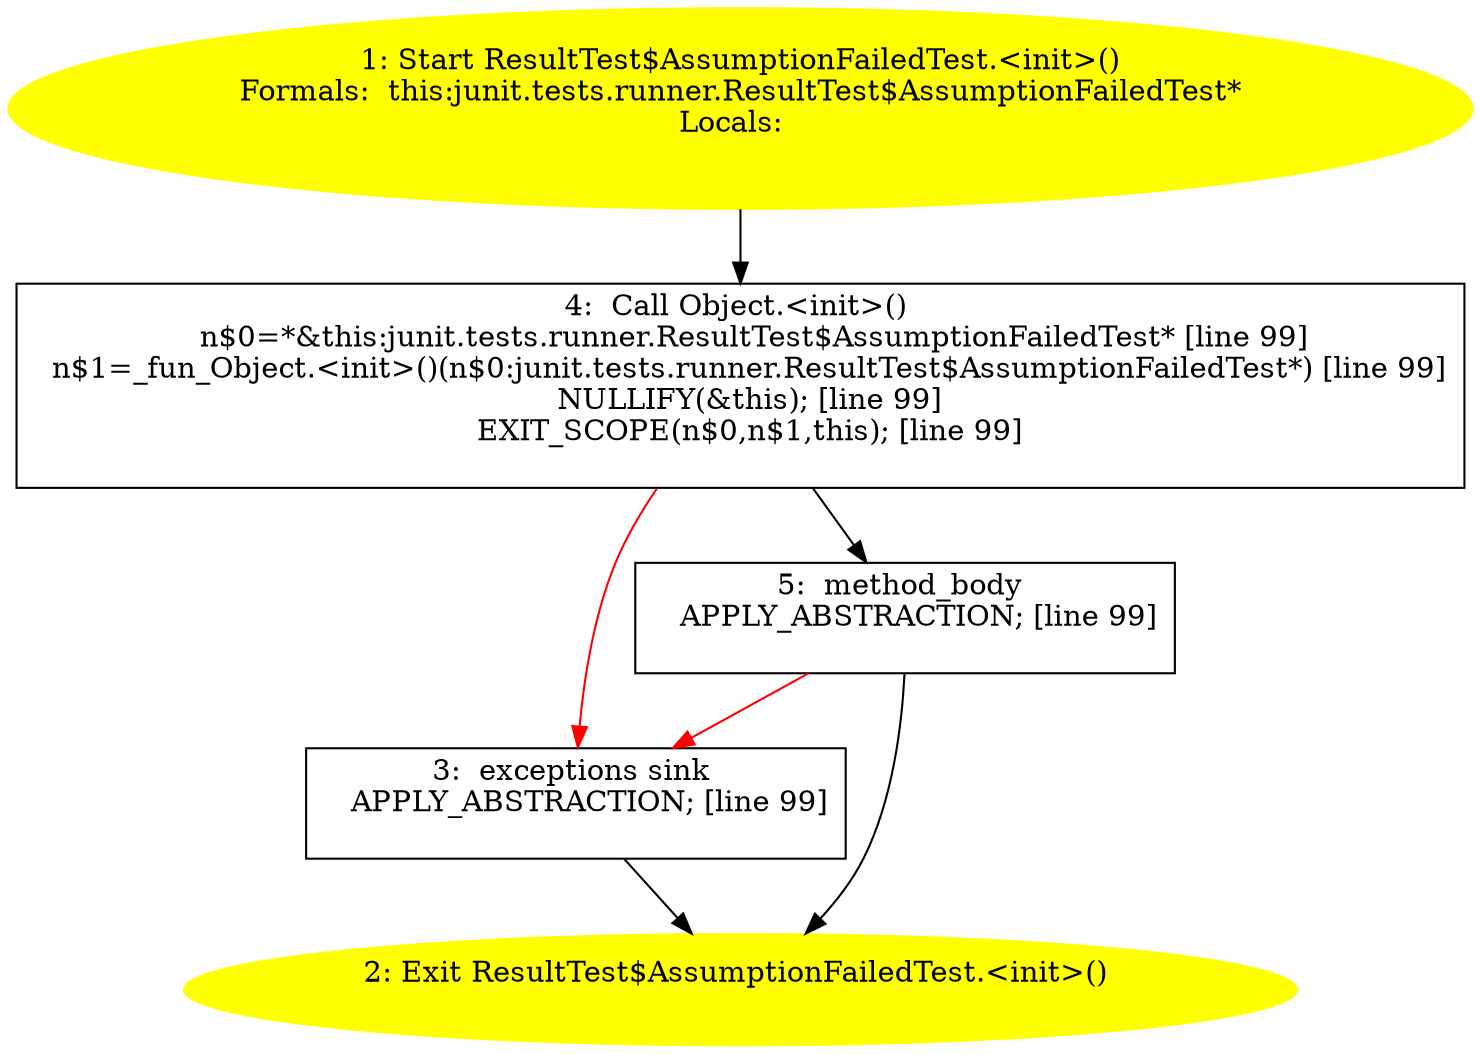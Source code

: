 /* @generated */
digraph cfg {
"junit.tests.runner.ResultTest$AssumptionFailedTest.<init>().b425f3591e2cb626adb1e80b2610aac6_1" [label="1: Start ResultTest$AssumptionFailedTest.<init>()\nFormals:  this:junit.tests.runner.ResultTest$AssumptionFailedTest*\nLocals:  \n  " color=yellow style=filled]
	

	 "junit.tests.runner.ResultTest$AssumptionFailedTest.<init>().b425f3591e2cb626adb1e80b2610aac6_1" -> "junit.tests.runner.ResultTest$AssumptionFailedTest.<init>().b425f3591e2cb626adb1e80b2610aac6_4" ;
"junit.tests.runner.ResultTest$AssumptionFailedTest.<init>().b425f3591e2cb626adb1e80b2610aac6_2" [label="2: Exit ResultTest$AssumptionFailedTest.<init>() \n  " color=yellow style=filled]
	

"junit.tests.runner.ResultTest$AssumptionFailedTest.<init>().b425f3591e2cb626adb1e80b2610aac6_3" [label="3:  exceptions sink \n   APPLY_ABSTRACTION; [line 99]\n " shape="box"]
	

	 "junit.tests.runner.ResultTest$AssumptionFailedTest.<init>().b425f3591e2cb626adb1e80b2610aac6_3" -> "junit.tests.runner.ResultTest$AssumptionFailedTest.<init>().b425f3591e2cb626adb1e80b2610aac6_2" ;
"junit.tests.runner.ResultTest$AssumptionFailedTest.<init>().b425f3591e2cb626adb1e80b2610aac6_4" [label="4:  Call Object.<init>() \n   n$0=*&this:junit.tests.runner.ResultTest$AssumptionFailedTest* [line 99]\n  n$1=_fun_Object.<init>()(n$0:junit.tests.runner.ResultTest$AssumptionFailedTest*) [line 99]\n  NULLIFY(&this); [line 99]\n  EXIT_SCOPE(n$0,n$1,this); [line 99]\n " shape="box"]
	

	 "junit.tests.runner.ResultTest$AssumptionFailedTest.<init>().b425f3591e2cb626adb1e80b2610aac6_4" -> "junit.tests.runner.ResultTest$AssumptionFailedTest.<init>().b425f3591e2cb626adb1e80b2610aac6_5" ;
	 "junit.tests.runner.ResultTest$AssumptionFailedTest.<init>().b425f3591e2cb626adb1e80b2610aac6_4" -> "junit.tests.runner.ResultTest$AssumptionFailedTest.<init>().b425f3591e2cb626adb1e80b2610aac6_3" [color="red" ];
"junit.tests.runner.ResultTest$AssumptionFailedTest.<init>().b425f3591e2cb626adb1e80b2610aac6_5" [label="5:  method_body \n   APPLY_ABSTRACTION; [line 99]\n " shape="box"]
	

	 "junit.tests.runner.ResultTest$AssumptionFailedTest.<init>().b425f3591e2cb626adb1e80b2610aac6_5" -> "junit.tests.runner.ResultTest$AssumptionFailedTest.<init>().b425f3591e2cb626adb1e80b2610aac6_2" ;
	 "junit.tests.runner.ResultTest$AssumptionFailedTest.<init>().b425f3591e2cb626adb1e80b2610aac6_5" -> "junit.tests.runner.ResultTest$AssumptionFailedTest.<init>().b425f3591e2cb626adb1e80b2610aac6_3" [color="red" ];
}
